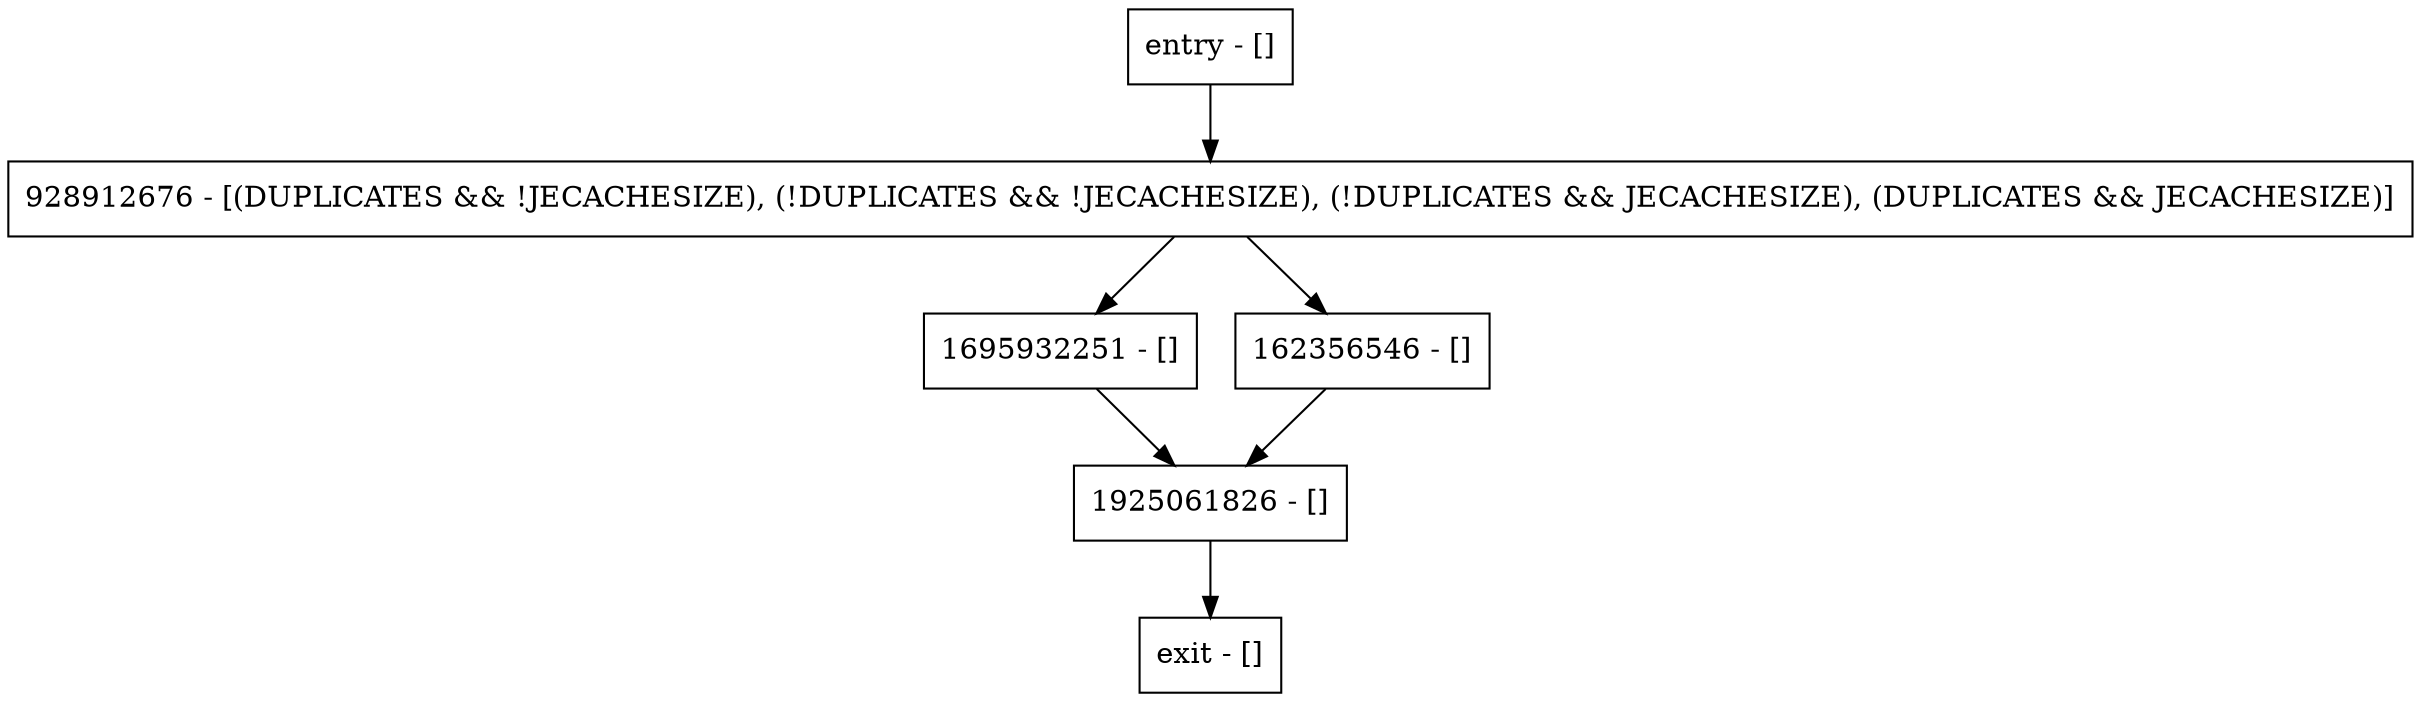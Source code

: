 digraph isTemporary {
node [shape=record];
entry [label="entry - []"];
exit [label="exit - []"];
1695932251 [label="1695932251 - []"];
1925061826 [label="1925061826 - []"];
928912676 [label="928912676 - [(DUPLICATES && !JECACHESIZE), (!DUPLICATES && !JECACHESIZE), (!DUPLICATES && JECACHESIZE), (DUPLICATES && JECACHESIZE)]"];
162356546 [label="162356546 - []"];
entry;
exit;
entry -> 928912676;
1695932251 -> 1925061826;
1925061826 -> exit;
928912676 -> 1695932251;
928912676 -> 162356546;
162356546 -> 1925061826;
}
